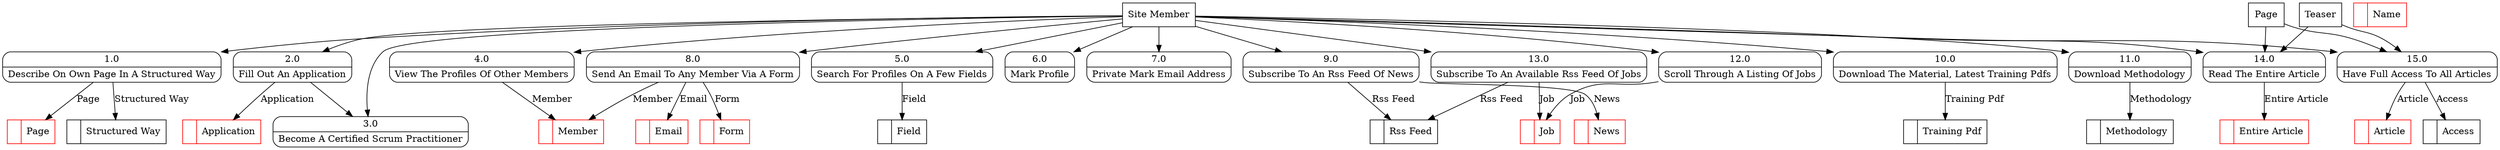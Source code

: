 digraph dfd2{ 
node[shape=record]
200 [label="<f0>  |<f1> Page " color=red];
201 [label="<f0>  |<f1> Structured Way " ];
202 [label="<f0>  |<f1> Application " color=red];
203 [label="<f0>  |<f1> Member " color=red];
204 [label="<f0>  |<f1> Field " ];
205 [label="<f0>  |<f1> Name " color=red];
206 [label="<f0>  |<f1> Email " color=red];
207 [label="<f0>  |<f1> Form " color=red];
208 [label="<f0>  |<f1> Rss Feed " ];
209 [label="<f0>  |<f1> News " color=red];
210 [label="<f0>  |<f1> Methodology " ];
211 [label="<f0>  |<f1> Job " color=red];
212 [label="<f0>  |<f1> Entire Article " color=red];
213 [label="<f0>  |<f1> Article " color=red];
214 [label="<f0>  |<f1> Access " ];
215 [label="<f0>  |<f1> Training Pdf " ];
216 [label="Site Member" shape=box];
217 [label="Page" shape=box];
218 [label="Teaser" shape=box];
219 [label="{<f0> 1.0|<f1> Describe On Own Page In A Structured Way }" shape=Mrecord];
220 [label="{<f0> 2.0|<f1> Fill Out An Application }" shape=Mrecord];
221 [label="{<f0> 3.0|<f1> Become A Certified Scrum Practitioner }" shape=Mrecord];
222 [label="{<f0> 4.0|<f1> View The Profiles Of Other Members }" shape=Mrecord];
223 [label="{<f0> 5.0|<f1> Search For Profiles On A Few Fields }" shape=Mrecord];
224 [label="{<f0> 6.0|<f1> Mark Profile }" shape=Mrecord];
225 [label="{<f0> 7.0|<f1> Private Mark Email Address }" shape=Mrecord];
226 [label="{<f0> 8.0|<f1> Send An Email To Any Member Via A Form }" shape=Mrecord];
227 [label="{<f0> 9.0|<f1> Subscribe To An Rss Feed Of News }" shape=Mrecord];
228 [label="{<f0> 10.0|<f1> Download The Material, Latest Training Pdfs }" shape=Mrecord];
229 [label="{<f0> 11.0|<f1> Download Methodology }" shape=Mrecord];
230 [label="{<f0> 12.0|<f1> Scroll Through A Listing Of Jobs }" shape=Mrecord];
231 [label="{<f0> 13.0|<f1> Subscribe To An Available Rss Feed Of Jobs }" shape=Mrecord];
232 [label="{<f0> 14.0|<f1> Read The Entire Article }" shape=Mrecord];
233 [label="{<f0> 15.0|<f1> Have Full Access To All Articles }" shape=Mrecord];
216 -> 219
216 -> 220
216 -> 221
216 -> 222
216 -> 223
216 -> 224
216 -> 225
216 -> 226
216 -> 227
216 -> 228
216 -> 229
216 -> 230
216 -> 231
216 -> 232
216 -> 233
217 -> 232
217 -> 233
218 -> 232
218 -> 233
219 -> 200 [label="Page"]
219 -> 201 [label="Structured Way"]
220 -> 221
220 -> 202 [label="Application"]
222 -> 203 [label="Member"]
223 -> 204 [label="Field"]
226 -> 206 [label="Email"]
226 -> 207 [label="Form"]
226 -> 203 [label="Member"]
227 -> 208 [label="Rss Feed"]
227 -> 209 [label="News"]
228 -> 215 [label="Training Pdf"]
229 -> 210 [label="Methodology"]
230 -> 211 [label="Job"]
231 -> 208 [label="Rss Feed"]
231 -> 211 [label="Job"]
232 -> 212 [label="Entire Article"]
233 -> 214 [label="Access"]
233 -> 213 [label="Article"]
}